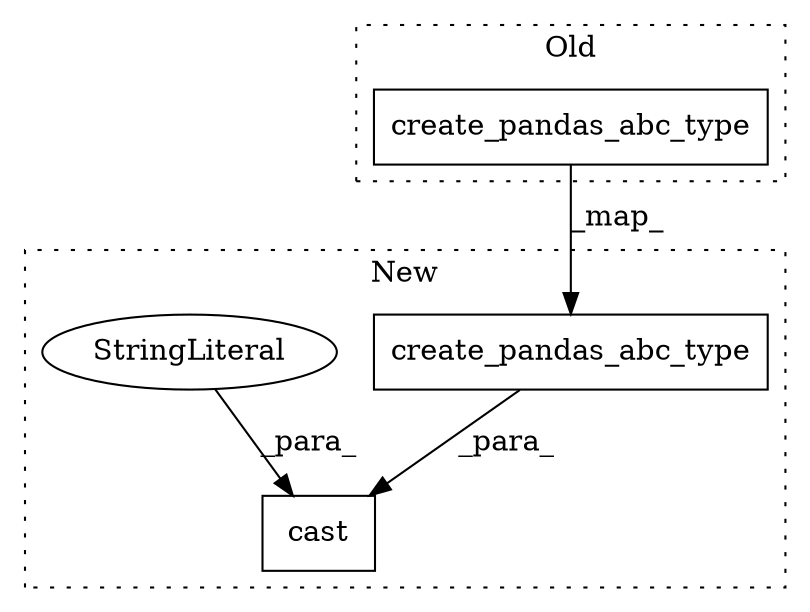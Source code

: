 digraph G {
subgraph cluster0 {
1 [label="create_pandas_abc_type" a="32" s="3691,3782" l="23,2" shape="box"];
label = "Old";
style="dotted";
}
subgraph cluster1 {
2 [label="create_pandas_abc_type" a="32" s="4084,4175" l="23,2" shape="box"];
3 [label="cast" a="32" s="4059,4177" l="5,1" shape="box"];
4 [label="StringLiteral" a="45" s="4064" l="19" shape="ellipse"];
label = "New";
style="dotted";
}
1 -> 2 [label="_map_"];
2 -> 3 [label="_para_"];
4 -> 3 [label="_para_"];
}